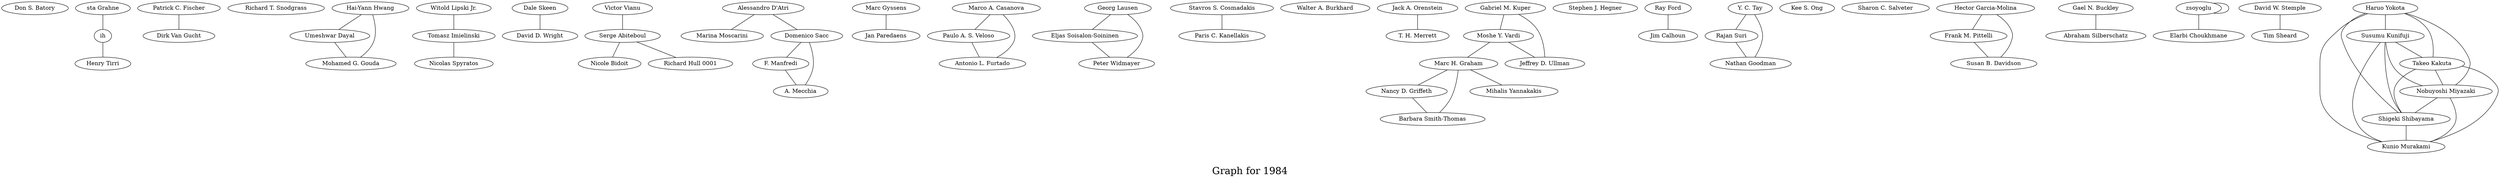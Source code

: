 /*****
Graph for 1984
*****/

graph G {
  graph [splines=true overlap=false]
  node  [shape=ellipse, width=0.3, height=0.3]
  0 [label="Don S. Batory"];
  1 [label="sta Grahne"];
  2 [label="ih"];
  3 [label="Patrick C. Fischer"];
  4 [label="Dirk Van Gucht"];
  5 [label="Richard T. Snodgrass"];
  6 [label="Hai-Yann Hwang"];
  7 [label="Umeshwar Dayal"];
  8 [label="Mohamed G. Gouda"];
  9 [label="Witold Lipski Jr."];
  10 [label="Dale Skeen"];
  11 [label="David D. Wright"];
  12 [label="Victor Vianu"];
  13 [label="Alessandro D'Atri"];
  14 [label="Marina Moscarini"];
  15 [label="Marc Gyssens"];
  16 [label="Jan Paredaens"];
  17 [label="Marco A. Casanova"];
  18 [label="Paulo A. S. Veloso"];
  19 [label="Antonio L. Furtado"];
  20 [label="Georg Lausen"];
  21 [label="Eljas Soisalon-Soininen"];
  22 [label="Peter Widmayer"];
  23 [label="Domenico Sacc"];
  24 [label="F. Manfredi"];
  25 [label="A. Mecchia"];
  26 [label="Stavros S. Cosmadakis"];
  27 [label="Paris C. Kanellakis"];
  28 [label="Walter A. Burkhard"];
  29 [label="Jack A. Orenstein"];
  30 [label="T. H. Merrett"];
  31 [label="Gabriel M. Kuper"];
  32 [label="Moshe Y. Vardi"];
  33 [label="Stephen J. Hegner"];
  34 [label="Marc H. Graham"];
  35 [label="Nancy D. Griffeth"];
  36 [label="Barbara Smith-Thomas"];
  37 [label="Ray Ford"];
  38 [label="Jim Calhoun"];
  39 [label="Y. C. Tay"];
  40 [label="Rajan Suri"];
  41 [label="Nathan Goodman"];
  42 [label="Serge Abiteboul"];
  43 [label="Nicole Bidoit"];
  44 [label="Richard Hull 0001"];
  45 [label="Tomasz Imielinski"];
  46 [label="Nicolas Spyratos"];
  47 [label="Kee S. Ong"];
  48 [label="Henry Tirri"];
  49 [label="Sharon C. Salveter"];
  50 [label="Hector Garcia-Molina"];
  51 [label="Frank M. Pittelli"];
  52 [label="Susan B. Davidson"];
  53 [label="Mihalis Yannakakis"];
  54 [label="Gael N. Buckley"];
  55 [label="Abraham Silberschatz"];
  56 [label="Jeffrey D. Ullman"];
  57 [label="zsoyoglu"];
  58 [label="Elarbi Choukhmane"];
  59 [label="David W. Stemple"];
  60 [label="Tim Sheard"];
  61 [label="Haruo Yokota"];
  62 [label="Susumu Kunifuji"];
  63 [label="Takeo Kakuta"];
  64 [label="Nobuyoshi Miyazaki"];
  65 [label="Shigeki Shibayama"];
  66 [label="Kunio Murakami"];
  1 -- 2;
  2 -- 48;
  3 -- 4;
  6 -- 7;
  6 -- 8;
  7 -- 8;
  9 -- 45;
  10 -- 11;
  12 -- 42;
  13 -- 14;
  13 -- 23;
  15 -- 16;
  17 -- 18;
  17 -- 19;
  18 -- 19;
  20 -- 21;
  20 -- 22;
  21 -- 22;
  23 -- 24;
  23 -- 25;
  24 -- 25;
  26 -- 27;
  29 -- 30;
  31 -- 32;
  31 -- 56;
  32 -- 34;
  32 -- 56;
  34 -- 35;
  34 -- 36;
  34 -- 53;
  35 -- 36;
  37 -- 38;
  39 -- 40;
  39 -- 41;
  40 -- 41;
  42 -- 43;
  42 -- 44;
  45 -- 46;
  50 -- 51;
  50 -- 52;
  51 -- 52;
  54 -- 55;
  57 -- 57;
  57 -- 58;
  59 -- 60;
  61 -- 62;
  61 -- 63;
  61 -- 64;
  61 -- 65;
  61 -- 66;
  62 -- 63;
  62 -- 64;
  62 -- 65;
  62 -- 66;
  63 -- 64;
  63 -- 65;
  63 -- 66;
  64 -- 65;
  64 -- 66;
  65 -- 66;
  label = "\nGraph for 1984\n";  fontsize=24;
}
